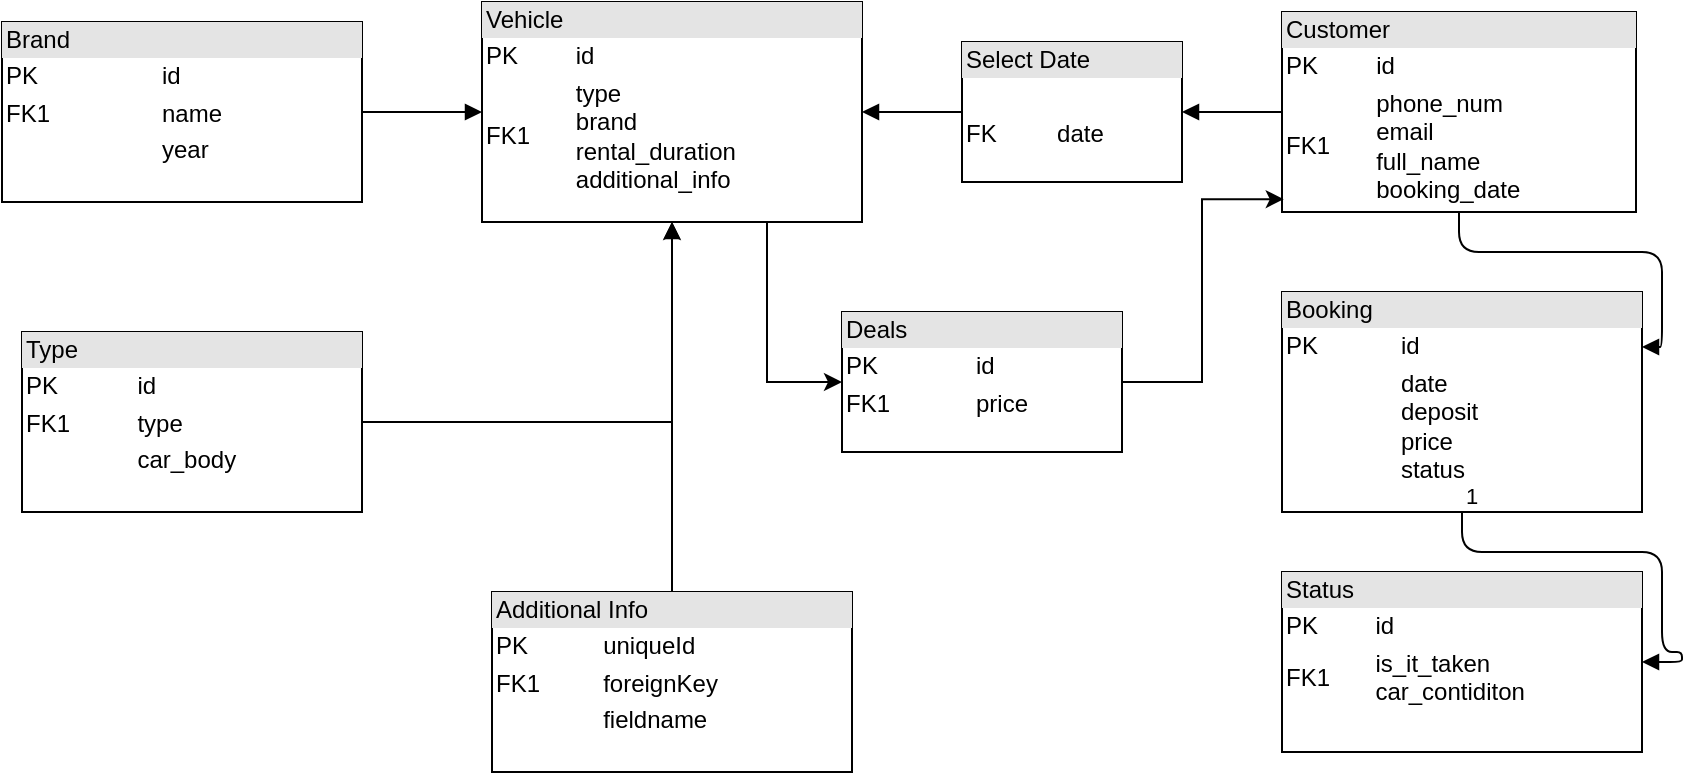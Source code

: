 <mxfile version="14.4.8" type="device"><diagram id="ZCYe2-tjA0q9RMnzuD6E" name="Page-1"><mxGraphModel dx="998" dy="548" grid="1" gridSize="10" guides="1" tooltips="1" connect="1" arrows="1" fold="1" page="1" pageScale="1" pageWidth="827" pageHeight="1169" math="0" shadow="0"><root><mxCell id="0"/><mxCell id="1" parent="0"/><mxCell id="v-0cN14yHm6ZqGz-l796-32" style="edgeStyle=orthogonalEdgeStyle;rounded=0;orthogonalLoop=1;jettySize=auto;html=1;exitX=0.75;exitY=1;exitDx=0;exitDy=0;entryX=0;entryY=0.5;entryDx=0;entryDy=0;" edge="1" parent="1" source="hu3QOtILxDQU_-z42zyq-5" target="v-0cN14yHm6ZqGz-l796-31"><mxGeometry relative="1" as="geometry"/></mxCell><mxCell id="hu3QOtILxDQU_-z42zyq-5" value="&lt;div style=&quot;box-sizing: border-box ; width: 100% ; background: #e4e4e4 ; padding: 2px&quot;&gt;Vehicle&lt;/div&gt;&lt;table style=&quot;width: 100% ; font-size: 1em&quot; cellpadding=&quot;2&quot; cellspacing=&quot;0&quot;&gt;&lt;tbody&gt;&lt;tr&gt;&lt;td&gt;PK&lt;/td&gt;&lt;td&gt;id&lt;/td&gt;&lt;/tr&gt;&lt;tr&gt;&lt;td&gt;FK1&lt;/td&gt;&lt;td&gt;type&lt;br&gt;brand&lt;br&gt;rental_duration&lt;br&gt;additional_info&lt;br&gt;&lt;/td&gt;&lt;/tr&gt;&lt;tr&gt;&lt;td&gt;&lt;/td&gt;&lt;td&gt;&lt;br&gt;&lt;br&gt;&lt;/td&gt;&lt;/tr&gt;&lt;/tbody&gt;&lt;/table&gt;" style="verticalAlign=top;align=left;overflow=fill;html=1;" parent="1" vertex="1"><mxGeometry x="250" y="15" width="190" height="110" as="geometry"/></mxCell><mxCell id="hu3QOtILxDQU_-z42zyq-6" value="&lt;div style=&quot;box-sizing: border-box ; width: 100% ; background: #e4e4e4 ; padding: 2px&quot;&gt;Customer&lt;/div&gt;&lt;table style=&quot;width: 100% ; font-size: 1em&quot; cellpadding=&quot;2&quot; cellspacing=&quot;0&quot;&gt;&lt;tbody&gt;&lt;tr&gt;&lt;td&gt;PK&lt;/td&gt;&lt;td&gt;id&lt;/td&gt;&lt;/tr&gt;&lt;tr&gt;&lt;td&gt;FK1&lt;/td&gt;&lt;td&gt;phone_num&lt;br&gt;email&lt;br&gt;full_name&lt;br&gt;booking_date&lt;/td&gt;&lt;/tr&gt;&lt;tr&gt;&lt;td&gt;&lt;br&gt;&lt;/td&gt;&lt;td&gt;&lt;br&gt;&lt;/td&gt;&lt;/tr&gt;&lt;/tbody&gt;&lt;/table&gt;" style="verticalAlign=top;align=left;overflow=fill;html=1;" parent="1" vertex="1"><mxGeometry x="650" y="20" width="177" height="100" as="geometry"/></mxCell><mxCell id="v-0cN14yHm6ZqGz-l796-1" value="&lt;div style=&quot;box-sizing: border-box ; width: 100% ; background: #e4e4e4 ; padding: 2px&quot;&gt;Additional Info&lt;/div&gt;&lt;table style=&quot;width: 100% ; font-size: 1em&quot; cellpadding=&quot;2&quot; cellspacing=&quot;0&quot;&gt;&lt;tbody&gt;&lt;tr&gt;&lt;td&gt;PK&lt;/td&gt;&lt;td&gt;uniqueId&lt;/td&gt;&lt;/tr&gt;&lt;tr&gt;&lt;td&gt;FK1&lt;/td&gt;&lt;td&gt;foreignKey&lt;/td&gt;&lt;/tr&gt;&lt;tr&gt;&lt;td&gt;&lt;/td&gt;&lt;td&gt;fieldname&lt;/td&gt;&lt;/tr&gt;&lt;/tbody&gt;&lt;/table&gt;" style="verticalAlign=top;align=left;overflow=fill;html=1;" vertex="1" parent="1"><mxGeometry x="255" y="310" width="180" height="90" as="geometry"/></mxCell><mxCell id="v-0cN14yHm6ZqGz-l796-2" value="&lt;div style=&quot;box-sizing: border-box ; width: 100% ; background: #e4e4e4 ; padding: 2px&quot;&gt;Booking&lt;/div&gt;&lt;table style=&quot;width: 100% ; font-size: 1em&quot; cellpadding=&quot;2&quot; cellspacing=&quot;0&quot;&gt;&lt;tbody&gt;&lt;tr&gt;&lt;td&gt;PK&lt;/td&gt;&lt;td&gt;id&lt;/td&gt;&lt;/tr&gt;&lt;tr&gt;&lt;td&gt;&lt;br&gt;&lt;/td&gt;&lt;td&gt;date&lt;br&gt;deposit&lt;br&gt;price&lt;br&gt;status&lt;/td&gt;&lt;/tr&gt;&lt;/tbody&gt;&lt;/table&gt;" style="verticalAlign=top;align=left;overflow=fill;html=1;" vertex="1" parent="1"><mxGeometry x="650" y="160" width="180" height="110" as="geometry"/></mxCell><mxCell id="v-0cN14yHm6ZqGz-l796-4" value="" style="endArrow=block;endFill=1;html=1;edgeStyle=orthogonalEdgeStyle;align=left;verticalAlign=top;exitX=0.5;exitY=1;exitDx=0;exitDy=0;entryX=1;entryY=0.25;entryDx=0;entryDy=0;" edge="1" parent="1" source="hu3QOtILxDQU_-z42zyq-6" target="v-0cN14yHm6ZqGz-l796-2"><mxGeometry x="-1" relative="1" as="geometry"><mxPoint x="340" y="300" as="sourcePoint"/><mxPoint x="610" y="230" as="targetPoint"/></mxGeometry></mxCell><mxCell id="v-0cN14yHm6ZqGz-l796-6" value="&lt;div style=&quot;box-sizing: border-box ; width: 100% ; background: #e4e4e4 ; padding: 2px&quot;&gt;Status&lt;/div&gt;&lt;table style=&quot;width: 100% ; font-size: 1em&quot; cellpadding=&quot;2&quot; cellspacing=&quot;0&quot;&gt;&lt;tbody&gt;&lt;tr&gt;&lt;td&gt;PK&lt;/td&gt;&lt;td&gt;id&lt;/td&gt;&lt;/tr&gt;&lt;tr&gt;&lt;td&gt;FK1&lt;/td&gt;&lt;td&gt;is_it_taken&lt;br&gt;car_contiditon&lt;br&gt;&lt;/td&gt;&lt;/tr&gt;&lt;tr&gt;&lt;td&gt;&lt;/td&gt;&lt;td&gt;&lt;br&gt;&lt;/td&gt;&lt;/tr&gt;&lt;/tbody&gt;&lt;/table&gt;" style="verticalAlign=top;align=left;overflow=fill;html=1;" vertex="1" parent="1"><mxGeometry x="650" y="300" width="180" height="90" as="geometry"/></mxCell><mxCell id="v-0cN14yHm6ZqGz-l796-7" value="" style="endArrow=block;endFill=1;html=1;edgeStyle=orthogonalEdgeStyle;align=left;verticalAlign=top;exitX=0.5;exitY=1;exitDx=0;exitDy=0;entryX=1;entryY=0.5;entryDx=0;entryDy=0;" edge="1" parent="1" source="v-0cN14yHm6ZqGz-l796-2" target="v-0cN14yHm6ZqGz-l796-6"><mxGeometry x="-1" relative="1" as="geometry"><mxPoint x="340" y="300" as="sourcePoint"/><mxPoint x="870" y="345" as="targetPoint"/><Array as="points"><mxPoint x="740" y="290"/><mxPoint x="840" y="290"/><mxPoint x="840" y="340"/><mxPoint x="850" y="340"/><mxPoint x="850" y="345"/></Array></mxGeometry></mxCell><mxCell id="v-0cN14yHm6ZqGz-l796-8" value="1" style="edgeLabel;resizable=0;html=1;align=left;verticalAlign=bottom;" connectable="0" vertex="1" parent="v-0cN14yHm6ZqGz-l796-7"><mxGeometry x="-1" relative="1" as="geometry"/></mxCell><mxCell id="v-0cN14yHm6ZqGz-l796-9" value="&lt;div style=&quot;box-sizing: border-box ; width: 100% ; background: #e4e4e4 ; padding: 2px&quot;&gt;Select Date&lt;/div&gt;&lt;table style=&quot;width: 100% ; font-size: 1em&quot; cellpadding=&quot;2&quot; cellspacing=&quot;0&quot;&gt;&lt;tbody&gt;&lt;tr&gt;&lt;td&gt;&lt;br&gt;&lt;/td&gt;&lt;td&gt;&lt;br&gt;&lt;/td&gt;&lt;/tr&gt;&lt;tr&gt;&lt;td&gt;FK&lt;/td&gt;&lt;td&gt;date&lt;/td&gt;&lt;/tr&gt;&lt;tr&gt;&lt;td&gt;&lt;/td&gt;&lt;td&gt;&lt;br&gt;&lt;/td&gt;&lt;/tr&gt;&lt;/tbody&gt;&lt;/table&gt;" style="verticalAlign=top;align=left;overflow=fill;html=1;" vertex="1" parent="1"><mxGeometry x="490" y="35" width="110" height="70" as="geometry"/></mxCell><mxCell id="v-0cN14yHm6ZqGz-l796-10" value="" style="endArrow=block;endFill=1;html=1;edgeStyle=orthogonalEdgeStyle;align=left;verticalAlign=top;entryX=1;entryY=0.5;entryDx=0;entryDy=0;exitX=0;exitY=0.5;exitDx=0;exitDy=0;" edge="1" parent="1" source="hu3QOtILxDQU_-z42zyq-6" target="v-0cN14yHm6ZqGz-l796-9"><mxGeometry x="-1" relative="1" as="geometry"><mxPoint x="670" y="100" as="sourcePoint"/><mxPoint x="510" y="80" as="targetPoint"/></mxGeometry></mxCell><mxCell id="v-0cN14yHm6ZqGz-l796-12" value="" style="endArrow=block;endFill=1;html=1;edgeStyle=orthogonalEdgeStyle;align=left;verticalAlign=top;exitX=0;exitY=0.5;exitDx=0;exitDy=0;" edge="1" parent="1" source="v-0cN14yHm6ZqGz-l796-9" target="hu3QOtILxDQU_-z42zyq-5"><mxGeometry x="-1" relative="1" as="geometry"><mxPoint x="450" y="200" as="sourcePoint"/><mxPoint x="500" y="300" as="targetPoint"/></mxGeometry></mxCell><mxCell id="v-0cN14yHm6ZqGz-l796-17" value="&lt;div style=&quot;box-sizing: border-box ; width: 100% ; background: #e4e4e4 ; padding: 2px&quot;&gt;Brand&lt;/div&gt;&lt;table style=&quot;width: 100% ; font-size: 1em&quot; cellpadding=&quot;2&quot; cellspacing=&quot;0&quot;&gt;&lt;tbody&gt;&lt;tr&gt;&lt;td&gt;PK&lt;/td&gt;&lt;td&gt;id&lt;/td&gt;&lt;/tr&gt;&lt;tr&gt;&lt;td&gt;FK1&lt;/td&gt;&lt;td&gt;name&lt;/td&gt;&lt;/tr&gt;&lt;tr&gt;&lt;td&gt;&lt;/td&gt;&lt;td&gt;year&lt;/td&gt;&lt;/tr&gt;&lt;/tbody&gt;&lt;/table&gt;" style="verticalAlign=top;align=left;overflow=fill;html=1;" vertex="1" parent="1"><mxGeometry x="10" y="25" width="180" height="90" as="geometry"/></mxCell><mxCell id="v-0cN14yHm6ZqGz-l796-21" value="" style="endArrow=block;endFill=1;html=1;edgeStyle=orthogonalEdgeStyle;align=left;verticalAlign=top;" edge="1" parent="1" source="v-0cN14yHm6ZqGz-l796-17" target="hu3QOtILxDQU_-z42zyq-5"><mxGeometry x="-1" relative="1" as="geometry"><mxPoint x="290" y="180" as="sourcePoint"/><mxPoint x="450" y="180" as="targetPoint"/></mxGeometry></mxCell><mxCell id="v-0cN14yHm6ZqGz-l796-24" value="" style="endArrow=block;endFill=1;html=1;edgeStyle=orthogonalEdgeStyle;align=left;verticalAlign=top;" edge="1" parent="1" source="v-0cN14yHm6ZqGz-l796-1" target="hu3QOtILxDQU_-z42zyq-5"><mxGeometry x="-1" relative="1" as="geometry"><mxPoint x="334" y="190" as="sourcePoint"/><mxPoint x="494" y="190" as="targetPoint"/></mxGeometry></mxCell><mxCell id="v-0cN14yHm6ZqGz-l796-30" style="edgeStyle=orthogonalEdgeStyle;rounded=0;orthogonalLoop=1;jettySize=auto;html=1;" edge="1" parent="1" source="v-0cN14yHm6ZqGz-l796-26" target="hu3QOtILxDQU_-z42zyq-5"><mxGeometry relative="1" as="geometry"/></mxCell><mxCell id="v-0cN14yHm6ZqGz-l796-26" value="&lt;div style=&quot;box-sizing: border-box ; width: 100% ; background: #e4e4e4 ; padding: 2px&quot;&gt;Type&lt;/div&gt;&lt;table style=&quot;width: 100% ; font-size: 1em&quot; cellpadding=&quot;2&quot; cellspacing=&quot;0&quot;&gt;&lt;tbody&gt;&lt;tr&gt;&lt;td&gt;PK&lt;/td&gt;&lt;td&gt;id&lt;/td&gt;&lt;/tr&gt;&lt;tr&gt;&lt;td&gt;FK1&lt;/td&gt;&lt;td&gt;type&lt;/td&gt;&lt;/tr&gt;&lt;tr&gt;&lt;td&gt;&lt;/td&gt;&lt;td&gt;car_body&lt;/td&gt;&lt;/tr&gt;&lt;/tbody&gt;&lt;/table&gt;" style="verticalAlign=top;align=left;overflow=fill;html=1;" vertex="1" parent="1"><mxGeometry x="20" y="180" width="170" height="90" as="geometry"/></mxCell><mxCell id="v-0cN14yHm6ZqGz-l796-33" style="edgeStyle=orthogonalEdgeStyle;rounded=0;orthogonalLoop=1;jettySize=auto;html=1;exitX=1;exitY=0.5;exitDx=0;exitDy=0;entryX=0.005;entryY=0.936;entryDx=0;entryDy=0;entryPerimeter=0;" edge="1" parent="1" source="v-0cN14yHm6ZqGz-l796-31" target="hu3QOtILxDQU_-z42zyq-6"><mxGeometry relative="1" as="geometry"/></mxCell><mxCell id="v-0cN14yHm6ZqGz-l796-31" value="&lt;div style=&quot;box-sizing: border-box ; width: 100% ; background: #e4e4e4 ; padding: 2px&quot;&gt;Deals&lt;/div&gt;&lt;table style=&quot;width: 100% ; font-size: 1em&quot; cellpadding=&quot;2&quot; cellspacing=&quot;0&quot;&gt;&lt;tbody&gt;&lt;tr&gt;&lt;td&gt;PK&lt;/td&gt;&lt;td&gt;id&lt;/td&gt;&lt;/tr&gt;&lt;tr&gt;&lt;td&gt;FK1&lt;/td&gt;&lt;td&gt;price&lt;/td&gt;&lt;/tr&gt;&lt;tr&gt;&lt;td&gt;&lt;/td&gt;&lt;td&gt;&lt;br&gt;&lt;/td&gt;&lt;/tr&gt;&lt;/tbody&gt;&lt;/table&gt;" style="verticalAlign=top;align=left;overflow=fill;html=1;" vertex="1" parent="1"><mxGeometry x="430" y="170" width="140" height="70" as="geometry"/></mxCell></root></mxGraphModel></diagram></mxfile>